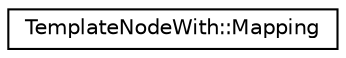 digraph "类继承关系图"
{
 // INTERACTIVE_SVG=YES
 // LATEX_PDF_SIZE
  edge [fontname="Helvetica",fontsize="10",labelfontname="Helvetica",labelfontsize="10"];
  node [fontname="Helvetica",fontsize="10",shape=record];
  rankdir="LR";
  Node0 [label="TemplateNodeWith::Mapping",height=0.2,width=0.4,color="black", fillcolor="white", style="filled",URL="$d3/d05/struct_template_node_with_1_1_mapping.html",tooltip=" "];
}
